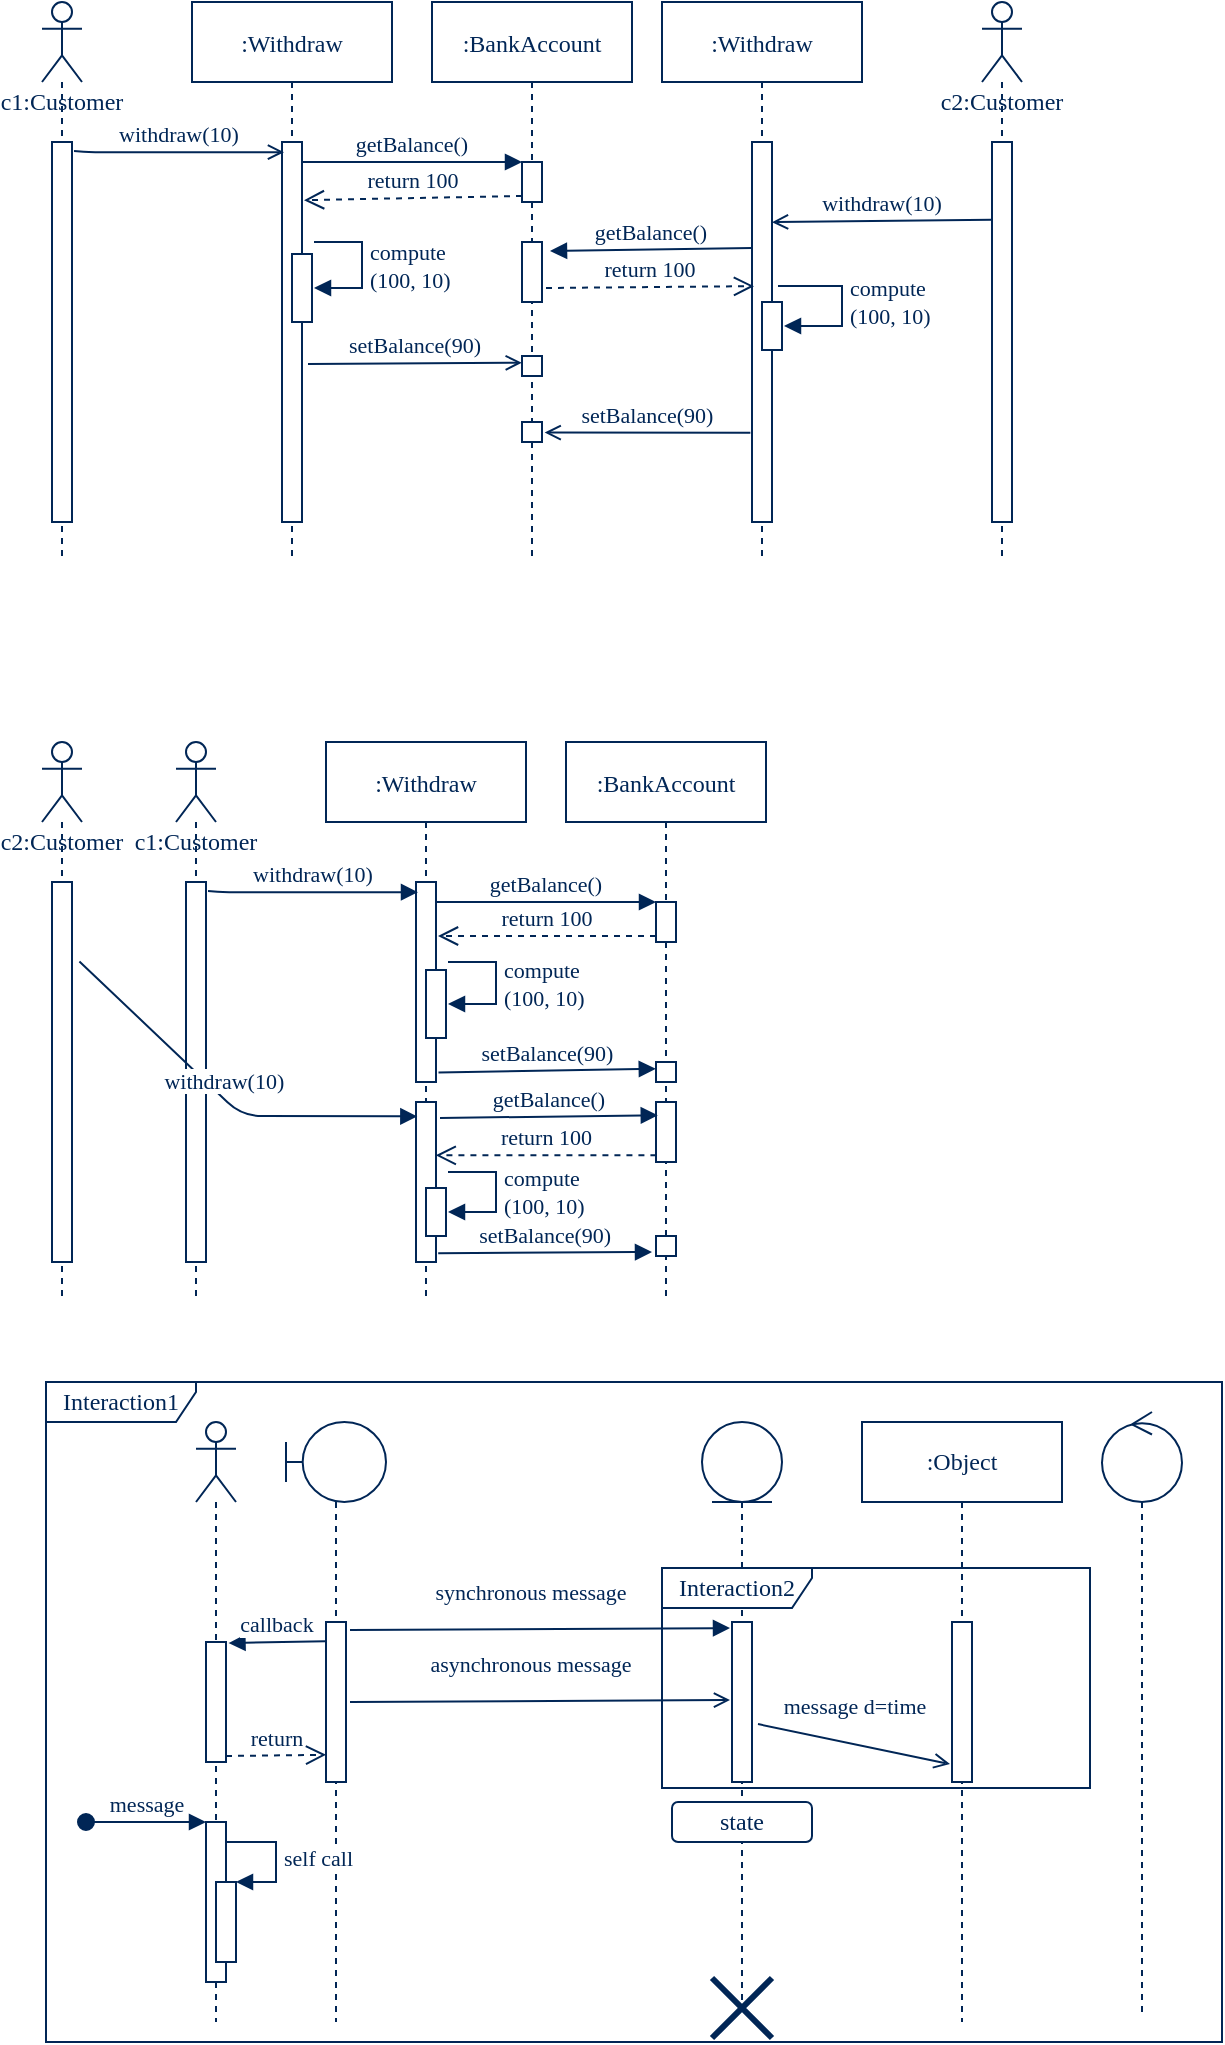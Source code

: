 <mxfile version="13.8.1" type="github">
  <diagram id="kgpKYQtTHZ0yAKxKKP6v" name="Page-1">
    <mxGraphModel dx="698" dy="738" grid="1" gridSize="10" guides="1" tooltips="1" connect="1" arrows="1" fold="1" page="1" pageScale="1" pageWidth="850" pageHeight="1100" math="0" shadow="0">
      <root>
        <mxCell id="0" />
        <mxCell id="1" parent="0" />
        <mxCell id="3nuBFxr9cyL0pnOWT2aG-1" value=":Withdraw" style="shape=umlLifeline;perimeter=lifelinePerimeter;container=1;collapsible=0;recursiveResize=0;rounded=0;shadow=0;strokeWidth=1;fontFamily=TitilliumText25L;fontColor=#012656;strokeColor=#012656;" parent="1" vertex="1">
          <mxGeometry x="105" y="30" width="100" height="280" as="geometry" />
        </mxCell>
        <mxCell id="3nuBFxr9cyL0pnOWT2aG-2" value="" style="points=[];perimeter=orthogonalPerimeter;rounded=0;shadow=0;strokeWidth=1;fontFamily=TitilliumText25L;fontColor=#012656;strokeColor=#012656;" parent="3nuBFxr9cyL0pnOWT2aG-1" vertex="1">
          <mxGeometry x="45" y="70" width="10" height="190" as="geometry" />
        </mxCell>
        <mxCell id="3nuBFxr9cyL0pnOWT2aG-4" value="" style="points=[];perimeter=orthogonalPerimeter;rounded=0;shadow=0;strokeWidth=1;fontFamily=TitilliumText25L;fontColor=#012656;strokeColor=#012656;" parent="3nuBFxr9cyL0pnOWT2aG-1" vertex="1">
          <mxGeometry x="50" y="126" width="10" height="34" as="geometry" />
        </mxCell>
        <mxCell id="c6GwjrSlysV84NY_6Vpw-10" value="compute &lt;br&gt;(100, 10)" style="edgeStyle=orthogonalEdgeStyle;html=1;align=left;spacingLeft=2;endArrow=block;rounded=0;entryX=1.1;entryY=0.5;entryDx=0;entryDy=0;entryPerimeter=0;fontFamily=TitilliumText25L;fontColor=#012656;strokeColor=#012656;" edge="1" target="3nuBFxr9cyL0pnOWT2aG-4" parent="3nuBFxr9cyL0pnOWT2aG-1">
          <mxGeometry relative="1" as="geometry">
            <mxPoint x="61" y="120" as="sourcePoint" />
            <Array as="points">
              <mxPoint x="85" y="120" />
              <mxPoint x="85" y="143" />
            </Array>
            <mxPoint x="65" y="130" as="targetPoint" />
          </mxGeometry>
        </mxCell>
        <mxCell id="3nuBFxr9cyL0pnOWT2aG-5" value=":BankAccount" style="shape=umlLifeline;perimeter=lifelinePerimeter;container=1;collapsible=0;recursiveResize=0;rounded=0;shadow=0;strokeWidth=1;fontFamily=TitilliumText25L;fontColor=#012656;strokeColor=#012656;" parent="1" vertex="1">
          <mxGeometry x="225" y="30" width="100" height="280" as="geometry" />
        </mxCell>
        <mxCell id="3nuBFxr9cyL0pnOWT2aG-6" value="" style="points=[];perimeter=orthogonalPerimeter;rounded=0;shadow=0;strokeWidth=1;fontFamily=TitilliumText25L;fontColor=#012656;strokeColor=#012656;" parent="3nuBFxr9cyL0pnOWT2aG-5" vertex="1">
          <mxGeometry x="45" y="80" width="10" height="20" as="geometry" />
        </mxCell>
        <mxCell id="c6GwjrSlysV84NY_6Vpw-16" value="" style="points=[];perimeter=orthogonalPerimeter;rounded=0;shadow=0;strokeWidth=1;fontFamily=TitilliumText25L;fontColor=#012656;strokeColor=#012656;" vertex="1" parent="3nuBFxr9cyL0pnOWT2aG-5">
          <mxGeometry x="45" y="120" width="10" height="30" as="geometry" />
        </mxCell>
        <mxCell id="c6GwjrSlysV84NY_6Vpw-20" value="" style="points=[];perimeter=orthogonalPerimeter;rounded=0;shadow=0;strokeWidth=1;fontFamily=TitilliumText25L;fontColor=#012656;strokeColor=#012656;" vertex="1" parent="3nuBFxr9cyL0pnOWT2aG-5">
          <mxGeometry x="45" y="177" width="10" height="10" as="geometry" />
        </mxCell>
        <mxCell id="c6GwjrSlysV84NY_6Vpw-21" value="" style="points=[];perimeter=orthogonalPerimeter;rounded=0;shadow=0;strokeWidth=1;fontFamily=TitilliumText25L;fontColor=#012656;strokeColor=#012656;" vertex="1" parent="3nuBFxr9cyL0pnOWT2aG-5">
          <mxGeometry x="45" y="210" width="10" height="10" as="geometry" />
        </mxCell>
        <mxCell id="3nuBFxr9cyL0pnOWT2aG-7" value="return 100" style="verticalAlign=bottom;endArrow=open;dashed=1;endSize=8;exitX=0;exitY=0.85;shadow=0;strokeWidth=1;exitDx=0;exitDy=0;exitPerimeter=0;entryX=1.1;entryY=0.153;entryDx=0;entryDy=0;entryPerimeter=0;fontFamily=TitilliumText25L;fontColor=#012656;strokeColor=#012656;" parent="1" source="3nuBFxr9cyL0pnOWT2aG-6" target="3nuBFxr9cyL0pnOWT2aG-2" edge="1">
          <mxGeometry relative="1" as="geometry">
            <mxPoint x="160" y="131.5" as="targetPoint" />
            <mxPoint x="295" y="131.5" as="sourcePoint" />
          </mxGeometry>
        </mxCell>
        <mxCell id="3nuBFxr9cyL0pnOWT2aG-8" value="getBalance()" style="verticalAlign=bottom;endArrow=block;entryX=0;entryY=0;shadow=0;strokeWidth=1;fontFamily=TitilliumText25L;fontColor=#012656;strokeColor=#012656;" parent="1" source="3nuBFxr9cyL0pnOWT2aG-2" target="3nuBFxr9cyL0pnOWT2aG-6" edge="1">
          <mxGeometry relative="1" as="geometry">
            <mxPoint x="260" y="110" as="sourcePoint" />
          </mxGeometry>
        </mxCell>
        <mxCell id="c6GwjrSlysV84NY_6Vpw-4" value="c1:Customer" style="shape=umlLifeline;participant=umlActor;perimeter=lifelinePerimeter;whiteSpace=wrap;html=1;container=1;collapsible=0;recursiveResize=0;verticalAlign=top;spacingTop=36;outlineConnect=0;fontFamily=TitilliumText25L;fontColor=#012656;strokeColor=#012656;" vertex="1" parent="1">
          <mxGeometry x="30" y="30" width="20" height="280" as="geometry" />
        </mxCell>
        <mxCell id="c6GwjrSlysV84NY_6Vpw-5" value="" style="points=[];perimeter=orthogonalPerimeter;rounded=0;shadow=0;strokeWidth=1;fontFamily=TitilliumText25L;fontColor=#012656;strokeColor=#012656;" vertex="1" parent="c6GwjrSlysV84NY_6Vpw-4">
          <mxGeometry x="5" y="70" width="10" height="190" as="geometry" />
        </mxCell>
        <mxCell id="c6GwjrSlysV84NY_6Vpw-6" value="c2:Customer" style="shape=umlLifeline;participant=umlActor;perimeter=lifelinePerimeter;whiteSpace=wrap;html=1;container=1;collapsible=0;recursiveResize=0;verticalAlign=top;spacingTop=36;outlineConnect=0;fontFamily=TitilliumText25L;fontColor=#012656;strokeColor=#012656;" vertex="1" parent="1">
          <mxGeometry x="500" y="30" width="20" height="280" as="geometry" />
        </mxCell>
        <mxCell id="c6GwjrSlysV84NY_6Vpw-7" value="" style="points=[];perimeter=orthogonalPerimeter;rounded=0;shadow=0;strokeWidth=1;fontFamily=TitilliumText25L;fontColor=#012656;strokeColor=#012656;" vertex="1" parent="c6GwjrSlysV84NY_6Vpw-6">
          <mxGeometry x="5" y="70" width="10" height="190" as="geometry" />
        </mxCell>
        <mxCell id="c6GwjrSlysV84NY_6Vpw-8" value="withdraw(10)" style="verticalAlign=bottom;startArrow=none;endArrow=open;startSize=8;shadow=0;strokeWidth=1;startFill=0;entryX=0.1;entryY=0.211;entryDx=0;entryDy=0;entryPerimeter=0;exitX=1.1;exitY=0.024;exitDx=0;exitDy=0;exitPerimeter=0;fontFamily=TitilliumText25L;fontColor=#012656;strokeColor=#012656;endFill=0;" edge="1" parent="1" source="c6GwjrSlysV84NY_6Vpw-5">
          <mxGeometry relative="1" as="geometry">
            <mxPoint x="-26" y="105" as="sourcePoint" />
            <mxPoint x="151" y="105.09" as="targetPoint" />
            <Array as="points">
              <mxPoint x="55.44" y="105.12" />
            </Array>
          </mxGeometry>
        </mxCell>
        <mxCell id="c6GwjrSlysV84NY_6Vpw-11" value=":Withdraw" style="shape=umlLifeline;perimeter=lifelinePerimeter;container=1;collapsible=0;recursiveResize=0;rounded=0;shadow=0;strokeWidth=1;fontFamily=TitilliumText25L;fontColor=#012656;strokeColor=#012656;" vertex="1" parent="1">
          <mxGeometry x="340" y="30" width="100" height="280" as="geometry" />
        </mxCell>
        <mxCell id="c6GwjrSlysV84NY_6Vpw-12" value="" style="points=[];perimeter=orthogonalPerimeter;rounded=0;shadow=0;strokeWidth=1;fontFamily=TitilliumText25L;fontColor=#012656;strokeColor=#012656;" vertex="1" parent="c6GwjrSlysV84NY_6Vpw-11">
          <mxGeometry x="45" y="70" width="10" height="190" as="geometry" />
        </mxCell>
        <mxCell id="c6GwjrSlysV84NY_6Vpw-13" value="" style="points=[];perimeter=orthogonalPerimeter;rounded=0;shadow=0;strokeWidth=1;fontFamily=TitilliumText25L;fontColor=#012656;strokeColor=#012656;" vertex="1" parent="c6GwjrSlysV84NY_6Vpw-11">
          <mxGeometry x="50" y="150" width="10" height="24" as="geometry" />
        </mxCell>
        <mxCell id="c6GwjrSlysV84NY_6Vpw-14" value="compute &lt;br&gt;(100, 10)" style="edgeStyle=orthogonalEdgeStyle;html=1;align=left;spacingLeft=2;endArrow=block;rounded=0;entryX=1.1;entryY=0.5;entryDx=0;entryDy=0;entryPerimeter=0;exitX=1.3;exitY=0.379;exitDx=0;exitDy=0;exitPerimeter=0;fontFamily=TitilliumText25L;fontColor=#012656;strokeColor=#012656;" edge="1" parent="c6GwjrSlysV84NY_6Vpw-11" target="c6GwjrSlysV84NY_6Vpw-13" source="c6GwjrSlysV84NY_6Vpw-12">
          <mxGeometry relative="1" as="geometry">
            <mxPoint x="61" y="120" as="sourcePoint" />
            <Array as="points">
              <mxPoint x="90" y="142" />
              <mxPoint x="90" y="162" />
            </Array>
            <mxPoint x="65" y="130" as="targetPoint" />
          </mxGeometry>
        </mxCell>
        <mxCell id="c6GwjrSlysV84NY_6Vpw-15" value="withdraw(10)" style="verticalAlign=bottom;startArrow=none;endArrow=open;startSize=8;shadow=0;strokeWidth=1;startFill=0;entryX=1;entryY=0.053;entryDx=0;entryDy=0;entryPerimeter=0;exitX=0;exitY=0.047;exitDx=0;exitDy=0;exitPerimeter=0;fontFamily=TitilliumText25L;fontColor=#012656;strokeColor=#012656;endFill=0;" edge="1" parent="1">
          <mxGeometry relative="1" as="geometry">
            <mxPoint x="505" y="138.93" as="sourcePoint" />
            <mxPoint x="395" y="140.07" as="targetPoint" />
            <Array as="points" />
          </mxGeometry>
        </mxCell>
        <mxCell id="c6GwjrSlysV84NY_6Vpw-17" value="getBalance()" style="verticalAlign=bottom;endArrow=block;shadow=0;strokeWidth=1;exitX=0;exitY=0.279;exitDx=0;exitDy=0;exitPerimeter=0;entryX=1.4;entryY=0.15;entryDx=0;entryDy=0;entryPerimeter=0;fontFamily=TitilliumText25L;fontColor=#012656;strokeColor=#012656;" edge="1" parent="1" source="c6GwjrSlysV84NY_6Vpw-12" target="c6GwjrSlysV84NY_6Vpw-16">
          <mxGeometry relative="1" as="geometry">
            <mxPoint x="270" y="150" as="sourcePoint" />
            <mxPoint x="330" y="170" as="targetPoint" />
          </mxGeometry>
        </mxCell>
        <mxCell id="c6GwjrSlysV84NY_6Vpw-18" value="return 100" style="verticalAlign=bottom;endArrow=open;dashed=1;endSize=8;shadow=0;strokeWidth=1;entryX=0.1;entryY=0.353;entryDx=0;entryDy=0;entryPerimeter=0;exitX=1.2;exitY=0.9;exitDx=0;exitDy=0;exitPerimeter=0;fontFamily=TitilliumText25L;fontColor=#012656;strokeColor=#012656;" edge="1" parent="1">
          <mxGeometry relative="1" as="geometry">
            <mxPoint x="386" y="172.07" as="targetPoint" />
            <mxPoint x="282" y="173" as="sourcePoint" />
          </mxGeometry>
        </mxCell>
        <mxCell id="c6GwjrSlysV84NY_6Vpw-19" value="setBalance(90)" style="verticalAlign=bottom;endArrow=open;shadow=0;strokeWidth=1;exitX=1.3;exitY=0.584;exitDx=0;exitDy=0;exitPerimeter=0;entryX=-0.01;entryY=0.335;entryDx=0;entryDy=0;entryPerimeter=0;fontFamily=TitilliumText25L;fontColor=#012656;strokeColor=#012656;endFill=0;" edge="1" parent="1" source="3nuBFxr9cyL0pnOWT2aG-2" target="c6GwjrSlysV84NY_6Vpw-20">
          <mxGeometry relative="1" as="geometry">
            <mxPoint x="160" y="210" as="sourcePoint" />
            <mxPoint x="250" y="210" as="targetPoint" />
          </mxGeometry>
        </mxCell>
        <mxCell id="c6GwjrSlysV84NY_6Vpw-22" value="setBalance(90)" style="verticalAlign=bottom;endArrow=open;shadow=0;strokeWidth=1;entryX=1.133;entryY=0.529;entryDx=0;entryDy=0;entryPerimeter=0;exitX=-0.081;exitY=0.765;exitDx=0;exitDy=0;exitPerimeter=0;fontFamily=TitilliumText25L;fontColor=#012656;strokeColor=#012656;endFill=0;" edge="1" parent="1" source="c6GwjrSlysV84NY_6Vpw-12" target="c6GwjrSlysV84NY_6Vpw-21">
          <mxGeometry relative="1" as="geometry">
            <mxPoint x="300" y="270.61" as="sourcePoint" />
            <mxPoint x="406.9" y="270.0" as="targetPoint" />
          </mxGeometry>
        </mxCell>
        <mxCell id="c6GwjrSlysV84NY_6Vpw-23" value=":Withdraw" style="shape=umlLifeline;perimeter=lifelinePerimeter;container=1;collapsible=0;recursiveResize=0;rounded=0;shadow=0;strokeWidth=1;fontFamily=TitilliumText25L;fontColor=#012656;strokeColor=#012656;" vertex="1" parent="1">
          <mxGeometry x="172" y="400" width="100" height="280" as="geometry" />
        </mxCell>
        <mxCell id="c6GwjrSlysV84NY_6Vpw-24" value="" style="points=[];perimeter=orthogonalPerimeter;rounded=0;shadow=0;strokeWidth=1;fontFamily=TitilliumText25L;fontColor=#012656;strokeColor=#012656;" vertex="1" parent="c6GwjrSlysV84NY_6Vpw-23">
          <mxGeometry x="45" y="70" width="10" height="100" as="geometry" />
        </mxCell>
        <mxCell id="c6GwjrSlysV84NY_6Vpw-25" value="" style="points=[];perimeter=orthogonalPerimeter;rounded=0;shadow=0;strokeWidth=1;fontFamily=TitilliumText25L;fontColor=#012656;strokeColor=#012656;" vertex="1" parent="c6GwjrSlysV84NY_6Vpw-23">
          <mxGeometry x="50" y="114" width="10" height="34" as="geometry" />
        </mxCell>
        <mxCell id="c6GwjrSlysV84NY_6Vpw-26" value="compute &lt;br&gt;(100, 10)" style="edgeStyle=orthogonalEdgeStyle;html=1;align=left;spacingLeft=2;endArrow=block;rounded=0;entryX=1.1;entryY=0.5;entryDx=0;entryDy=0;entryPerimeter=0;fontFamily=TitilliumText25L;fontColor=#012656;strokeColor=#012656;" edge="1" parent="c6GwjrSlysV84NY_6Vpw-23" target="c6GwjrSlysV84NY_6Vpw-25">
          <mxGeometry relative="1" as="geometry">
            <mxPoint x="61" y="110" as="sourcePoint" />
            <Array as="points">
              <mxPoint x="85" y="110" />
              <mxPoint x="85" y="131" />
            </Array>
            <mxPoint x="65" y="130" as="targetPoint" />
          </mxGeometry>
        </mxCell>
        <mxCell id="c6GwjrSlysV84NY_6Vpw-50" value="compute &lt;br&gt;(100, 10)" style="edgeStyle=orthogonalEdgeStyle;html=1;align=left;spacingLeft=2;endArrow=block;rounded=0;entryX=1.1;entryY=0.5;entryDx=0;entryDy=0;entryPerimeter=0;fontFamily=TitilliumText25L;fontColor=#012656;strokeColor=#012656;" edge="1" parent="c6GwjrSlysV84NY_6Vpw-23" target="c6GwjrSlysV84NY_6Vpw-49">
          <mxGeometry relative="1" as="geometry">
            <mxPoint x="61" y="215" as="sourcePoint" />
            <Array as="points">
              <mxPoint x="85" y="215" />
              <mxPoint x="85" y="235" />
            </Array>
            <mxPoint x="-107" y="-180" as="targetPoint" />
          </mxGeometry>
        </mxCell>
        <mxCell id="c6GwjrSlysV84NY_6Vpw-52" value="" style="points=[];perimeter=orthogonalPerimeter;rounded=0;shadow=0;strokeWidth=1;fontFamily=TitilliumText25L;fontColor=#012656;strokeColor=#012656;" vertex="1" parent="c6GwjrSlysV84NY_6Vpw-23">
          <mxGeometry x="45" y="180" width="10" height="80" as="geometry" />
        </mxCell>
        <mxCell id="c6GwjrSlysV84NY_6Vpw-49" value="" style="points=[];perimeter=orthogonalPerimeter;rounded=0;shadow=0;strokeWidth=1;fontFamily=TitilliumText25L;fontColor=#012656;strokeColor=#012656;" vertex="1" parent="c6GwjrSlysV84NY_6Vpw-23">
          <mxGeometry x="50" y="223" width="10" height="24" as="geometry" />
        </mxCell>
        <mxCell id="c6GwjrSlysV84NY_6Vpw-27" value=":BankAccount" style="shape=umlLifeline;perimeter=lifelinePerimeter;container=1;collapsible=0;recursiveResize=0;rounded=0;shadow=0;strokeWidth=1;fontFamily=TitilliumText25L;fontColor=#012656;strokeColor=#012656;" vertex="1" parent="1">
          <mxGeometry x="292" y="400" width="100" height="280" as="geometry" />
        </mxCell>
        <mxCell id="c6GwjrSlysV84NY_6Vpw-28" value="" style="points=[];perimeter=orthogonalPerimeter;rounded=0;shadow=0;strokeWidth=1;fontFamily=TitilliumText25L;fontColor=#012656;strokeColor=#012656;" vertex="1" parent="c6GwjrSlysV84NY_6Vpw-27">
          <mxGeometry x="45" y="80" width="10" height="20" as="geometry" />
        </mxCell>
        <mxCell id="c6GwjrSlysV84NY_6Vpw-29" value="" style="points=[];perimeter=orthogonalPerimeter;rounded=0;shadow=0;strokeWidth=1;fontFamily=TitilliumText25L;fontColor=#012656;strokeColor=#012656;" vertex="1" parent="c6GwjrSlysV84NY_6Vpw-27">
          <mxGeometry x="45" y="180" width="10" height="30" as="geometry" />
        </mxCell>
        <mxCell id="c6GwjrSlysV84NY_6Vpw-30" value="" style="points=[];perimeter=orthogonalPerimeter;rounded=0;shadow=0;strokeWidth=1;fontFamily=TitilliumText25L;fontColor=#012656;strokeColor=#012656;" vertex="1" parent="c6GwjrSlysV84NY_6Vpw-27">
          <mxGeometry x="45" y="160" width="10" height="10" as="geometry" />
        </mxCell>
        <mxCell id="c6GwjrSlysV84NY_6Vpw-31" value="" style="points=[];perimeter=orthogonalPerimeter;rounded=0;shadow=0;strokeWidth=1;fontFamily=TitilliumText25L;fontColor=#012656;strokeColor=#012656;" vertex="1" parent="c6GwjrSlysV84NY_6Vpw-27">
          <mxGeometry x="45" y="247" width="10" height="10" as="geometry" />
        </mxCell>
        <mxCell id="c6GwjrSlysV84NY_6Vpw-32" value="return 100" style="verticalAlign=bottom;endArrow=open;dashed=1;endSize=8;exitX=0;exitY=0.85;shadow=0;strokeWidth=1;exitDx=0;exitDy=0;exitPerimeter=0;fontFamily=TitilliumText25L;fontColor=#012656;strokeColor=#012656;" edge="1" parent="1" source="c6GwjrSlysV84NY_6Vpw-28">
          <mxGeometry relative="1" as="geometry">
            <mxPoint x="228" y="497" as="targetPoint" />
            <mxPoint x="362" y="501.5" as="sourcePoint" />
          </mxGeometry>
        </mxCell>
        <mxCell id="c6GwjrSlysV84NY_6Vpw-33" value="getBalance()" style="verticalAlign=bottom;endArrow=block;entryX=0;entryY=0;shadow=0;strokeWidth=1;fontFamily=TitilliumText25L;fontColor=#012656;strokeColor=#012656;" edge="1" parent="1" source="c6GwjrSlysV84NY_6Vpw-24" target="c6GwjrSlysV84NY_6Vpw-28">
          <mxGeometry relative="1" as="geometry">
            <mxPoint x="327" y="480" as="sourcePoint" />
          </mxGeometry>
        </mxCell>
        <mxCell id="c6GwjrSlysV84NY_6Vpw-34" value="c1:Customer" style="shape=umlLifeline;participant=umlActor;perimeter=lifelinePerimeter;whiteSpace=wrap;html=1;container=1;collapsible=0;recursiveResize=0;verticalAlign=top;spacingTop=36;outlineConnect=0;fontFamily=TitilliumText25L;fontColor=#012656;strokeColor=#012656;" vertex="1" parent="1">
          <mxGeometry x="97" y="400" width="20" height="280" as="geometry" />
        </mxCell>
        <mxCell id="c6GwjrSlysV84NY_6Vpw-35" value="" style="points=[];perimeter=orthogonalPerimeter;rounded=0;shadow=0;strokeWidth=1;fontFamily=TitilliumText25L;fontColor=#012656;strokeColor=#012656;" vertex="1" parent="c6GwjrSlysV84NY_6Vpw-34">
          <mxGeometry x="5" y="70" width="10" height="190" as="geometry" />
        </mxCell>
        <mxCell id="c6GwjrSlysV84NY_6Vpw-36" value="c2:Customer" style="shape=umlLifeline;participant=umlActor;perimeter=lifelinePerimeter;whiteSpace=wrap;html=1;container=1;collapsible=0;recursiveResize=0;verticalAlign=top;spacingTop=36;outlineConnect=0;fontFamily=TitilliumText25L;fontColor=#012656;strokeColor=#012656;" vertex="1" parent="1">
          <mxGeometry x="30" y="400" width="20" height="280" as="geometry" />
        </mxCell>
        <mxCell id="c6GwjrSlysV84NY_6Vpw-37" value="" style="points=[];perimeter=orthogonalPerimeter;rounded=0;shadow=0;strokeWidth=1;fontFamily=TitilliumText25L;fontColor=#012656;strokeColor=#012656;" vertex="1" parent="c6GwjrSlysV84NY_6Vpw-36">
          <mxGeometry x="5" y="70" width="10" height="190" as="geometry" />
        </mxCell>
        <mxCell id="c6GwjrSlysV84NY_6Vpw-38" value="withdraw(10)" style="verticalAlign=bottom;startArrow=none;endArrow=block;startSize=8;shadow=0;strokeWidth=1;startFill=0;entryX=0.1;entryY=0.211;entryDx=0;entryDy=0;entryPerimeter=0;exitX=1.1;exitY=0.024;exitDx=0;exitDy=0;exitPerimeter=0;fontFamily=TitilliumText25L;fontColor=#012656;strokeColor=#012656;" edge="1" parent="1" source="c6GwjrSlysV84NY_6Vpw-35">
          <mxGeometry relative="1" as="geometry">
            <mxPoint x="41" y="475" as="sourcePoint" />
            <mxPoint x="218.0" y="475.09" as="targetPoint" />
            <Array as="points">
              <mxPoint x="122.44" y="475.12" />
            </Array>
          </mxGeometry>
        </mxCell>
        <mxCell id="c6GwjrSlysV84NY_6Vpw-46" value="setBalance(90)" style="verticalAlign=bottom;endArrow=block;shadow=0;strokeWidth=1;entryX=-0.01;entryY=0.335;entryDx=0;entryDy=0;entryPerimeter=0;fontFamily=TitilliumText25L;fontColor=#012656;strokeColor=#012656;exitX=1.124;exitY=0.952;exitDx=0;exitDy=0;exitPerimeter=0;" edge="1" parent="1" source="c6GwjrSlysV84NY_6Vpw-24" target="c6GwjrSlysV84NY_6Vpw-30">
          <mxGeometry relative="1" as="geometry">
            <mxPoint x="230" y="580" as="sourcePoint" />
            <mxPoint x="317" y="580" as="targetPoint" />
          </mxGeometry>
        </mxCell>
        <mxCell id="c6GwjrSlysV84NY_6Vpw-48" value="withdraw(10)" style="verticalAlign=bottom;startArrow=none;endArrow=block;startSize=8;shadow=0;strokeWidth=1;startFill=0;exitX=1.371;exitY=0.209;exitDx=0;exitDy=0;exitPerimeter=0;fontFamily=TitilliumText25L;fontColor=#012656;strokeColor=#012656;entryX=0.067;entryY=0.09;entryDx=0;entryDy=0;entryPerimeter=0;" edge="1" parent="1" source="c6GwjrSlysV84NY_6Vpw-37" target="c6GwjrSlysV84NY_6Vpw-52">
          <mxGeometry relative="1" as="geometry">
            <mxPoint x="123.0" y="484.56" as="sourcePoint" />
            <mxPoint x="213" y="591" as="targetPoint" />
            <Array as="points">
              <mxPoint x="130" y="587" />
            </Array>
          </mxGeometry>
        </mxCell>
        <mxCell id="c6GwjrSlysV84NY_6Vpw-51" value="setBalance(90)" style="verticalAlign=bottom;endArrow=block;shadow=0;strokeWidth=1;exitX=1.3;exitY=0.584;exitDx=0;exitDy=0;exitPerimeter=0;fontFamily=TitilliumText25L;fontColor=#012656;strokeColor=#012656;" edge="1" parent="1">
          <mxGeometry relative="1" as="geometry">
            <mxPoint x="228.1" y="655.61" as="sourcePoint" />
            <mxPoint x="335" y="655" as="targetPoint" />
          </mxGeometry>
        </mxCell>
        <mxCell id="c6GwjrSlysV84NY_6Vpw-54" value="getBalance()" style="verticalAlign=bottom;endArrow=block;entryX=0.09;entryY=0.221;shadow=0;strokeWidth=1;fontFamily=TitilliumText25L;fontColor=#012656;strokeColor=#012656;entryDx=0;entryDy=0;entryPerimeter=0;" edge="1" parent="1" target="c6GwjrSlysV84NY_6Vpw-29">
          <mxGeometry relative="1" as="geometry">
            <mxPoint x="229" y="588.0" as="sourcePoint" />
            <mxPoint x="339" y="588.0" as="targetPoint" />
          </mxGeometry>
        </mxCell>
        <mxCell id="c6GwjrSlysV84NY_6Vpw-55" value="return 100" style="verticalAlign=bottom;endArrow=open;dashed=1;endSize=8;exitX=0.021;exitY=0.887;shadow=0;strokeWidth=1;exitDx=0;exitDy=0;exitPerimeter=0;fontFamily=TitilliumText25L;fontColor=#012656;strokeColor=#012656;entryX=0.986;entryY=0.333;entryDx=0;entryDy=0;entryPerimeter=0;" edge="1" parent="1" source="c6GwjrSlysV84NY_6Vpw-29" target="c6GwjrSlysV84NY_6Vpw-52">
          <mxGeometry relative="1" as="geometry">
            <mxPoint x="225" y="610" as="targetPoint" />
            <mxPoint x="334" y="610" as="sourcePoint" />
          </mxGeometry>
        </mxCell>
        <mxCell id="c6GwjrSlysV84NY_6Vpw-82" value="Interaction1" style="shape=umlFrame;whiteSpace=wrap;html=1;fontFamily=TitilliumText25L;fontColor=#012656;width=75;height=20;strokeColor=#012656;" vertex="1" parent="1">
          <mxGeometry x="32" y="720" width="588" height="330" as="geometry" />
        </mxCell>
        <mxCell id="c6GwjrSlysV84NY_6Vpw-83" value="" style="shape=umlLifeline;participant=umlActor;perimeter=lifelinePerimeter;whiteSpace=wrap;html=1;container=1;collapsible=0;recursiveResize=0;verticalAlign=top;spacingTop=36;outlineConnect=0;fontFamily=TitilliumText25L;fontColor=#012656;strokeColor=#012656;" vertex="1" parent="1">
          <mxGeometry x="107" y="740" width="20" height="300" as="geometry" />
        </mxCell>
        <mxCell id="c6GwjrSlysV84NY_6Vpw-84" value="" style="html=1;points=[];perimeter=orthogonalPerimeter;fontFamily=TitilliumText25L;fontColor=#012656;strokeColor=#012656;" vertex="1" parent="c6GwjrSlysV84NY_6Vpw-83">
          <mxGeometry x="5" y="110" width="10" height="60" as="geometry" />
        </mxCell>
        <mxCell id="c6GwjrSlysV84NY_6Vpw-85" value="" style="shape=umlLifeline;participant=umlBoundary;perimeter=lifelinePerimeter;whiteSpace=wrap;html=1;container=1;collapsible=0;recursiveResize=0;verticalAlign=top;spacingTop=36;outlineConnect=0;fontFamily=TitilliumText25L;fontColor=#012656;strokeColor=#012656;" vertex="1" parent="1">
          <mxGeometry x="152" y="740" width="50" height="300" as="geometry" />
        </mxCell>
        <mxCell id="c6GwjrSlysV84NY_6Vpw-86" value="" style="html=1;points=[];perimeter=orthogonalPerimeter;fontFamily=TitilliumText25L;fontColor=#012656;strokeColor=#012656;" vertex="1" parent="c6GwjrSlysV84NY_6Vpw-85">
          <mxGeometry x="20" y="100" width="10" height="80" as="geometry" />
        </mxCell>
        <mxCell id="c6GwjrSlysV84NY_6Vpw-87" value="" style="shape=umlLifeline;participant=umlEntity;perimeter=lifelinePerimeter;whiteSpace=wrap;html=1;container=1;collapsible=0;recursiveResize=0;verticalAlign=top;spacingTop=36;outlineConnect=0;fontFamily=TitilliumText25L;fontColor=#012656;strokeColor=#012656;" vertex="1" parent="1">
          <mxGeometry x="360" y="740" width="40" height="295" as="geometry" />
        </mxCell>
        <mxCell id="c6GwjrSlysV84NY_6Vpw-88" value="" style="html=1;points=[];perimeter=orthogonalPerimeter;fontFamily=TitilliumText25L;fontColor=#012656;strokeColor=#012656;" vertex="1" parent="c6GwjrSlysV84NY_6Vpw-87">
          <mxGeometry x="15" y="100" width="10" height="80" as="geometry" />
        </mxCell>
        <mxCell id="c6GwjrSlysV84NY_6Vpw-89" value="" style="shape=umlDestroy;whiteSpace=wrap;html=1;strokeWidth=3;fontFamily=TitilliumText25L;fontColor=#012656;strokeColor=#012656;" vertex="1" parent="c6GwjrSlysV84NY_6Vpw-87">
          <mxGeometry x="5" y="278" width="30" height="30" as="geometry" />
        </mxCell>
        <mxCell id="c6GwjrSlysV84NY_6Vpw-90" value=":Object" style="shape=umlLifeline;perimeter=lifelinePerimeter;whiteSpace=wrap;html=1;container=1;collapsible=0;recursiveResize=0;outlineConnect=0;fontFamily=TitilliumText25L;fontColor=#012656;strokeColor=#012656;" vertex="1" parent="1">
          <mxGeometry x="440" y="740" width="100" height="300" as="geometry" />
        </mxCell>
        <mxCell id="c6GwjrSlysV84NY_6Vpw-91" value="" style="html=1;points=[];perimeter=orthogonalPerimeter;fontFamily=TitilliumText25L;fontColor=#012656;strokeColor=#012656;" vertex="1" parent="c6GwjrSlysV84NY_6Vpw-90">
          <mxGeometry x="45" y="100" width="10" height="80" as="geometry" />
        </mxCell>
        <mxCell id="c6GwjrSlysV84NY_6Vpw-92" value="" style="html=1;points=[];perimeter=orthogonalPerimeter;fontFamily=TitilliumText25L;fontColor=#012656;strokeColor=#012656;" vertex="1" parent="1">
          <mxGeometry x="112" y="940" width="10" height="80" as="geometry" />
        </mxCell>
        <mxCell id="c6GwjrSlysV84NY_6Vpw-93" value="message" style="html=1;verticalAlign=bottom;startArrow=oval;endArrow=block;startSize=8;fontFamily=TitilliumText25L;fontColor=#012656;strokeColor=#012656;" edge="1" parent="1" target="c6GwjrSlysV84NY_6Vpw-92">
          <mxGeometry relative="1" as="geometry">
            <mxPoint x="52" y="940" as="sourcePoint" />
          </mxGeometry>
        </mxCell>
        <mxCell id="c6GwjrSlysV84NY_6Vpw-94" value="" style="html=1;points=[];perimeter=orthogonalPerimeter;fontFamily=TitilliumText25L;fontColor=#012656;strokeColor=#012656;" vertex="1" parent="1">
          <mxGeometry x="117" y="970" width="10" height="40" as="geometry" />
        </mxCell>
        <mxCell id="c6GwjrSlysV84NY_6Vpw-95" value="self call" style="edgeStyle=orthogonalEdgeStyle;html=1;align=left;spacingLeft=2;endArrow=block;rounded=0;entryX=1;entryY=0;fontFamily=TitilliumText25L;fontColor=#012656;strokeColor=#012656;" edge="1" parent="1" target="c6GwjrSlysV84NY_6Vpw-94">
          <mxGeometry relative="1" as="geometry">
            <mxPoint x="122" y="950" as="sourcePoint" />
            <Array as="points">
              <mxPoint x="147" y="950" />
            </Array>
          </mxGeometry>
        </mxCell>
        <mxCell id="c6GwjrSlysV84NY_6Vpw-96" value="return" style="html=1;verticalAlign=bottom;endArrow=open;dashed=1;endSize=8;exitX=1;exitY=0.95;fontFamily=TitilliumText25L;fontColor=#012656;entryX=0.004;entryY=0.83;entryDx=0;entryDy=0;entryPerimeter=0;strokeColor=#012656;" edge="1" parent="1" source="c6GwjrSlysV84NY_6Vpw-84" target="c6GwjrSlysV84NY_6Vpw-86">
          <mxGeometry relative="1" as="geometry">
            <mxPoint x="174" y="909" as="targetPoint" />
          </mxGeometry>
        </mxCell>
        <mxCell id="c6GwjrSlysV84NY_6Vpw-97" value="callback" style="html=1;verticalAlign=bottom;endArrow=block;fontFamily=TitilliumText25L;fontColor=#012656;exitX=-0.01;exitY=0.12;exitDx=0;exitDy=0;exitPerimeter=0;entryX=1.124;entryY=0.009;entryDx=0;entryDy=0;entryPerimeter=0;strokeColor=#012656;" edge="1" parent="1" source="c6GwjrSlysV84NY_6Vpw-86" target="c6GwjrSlysV84NY_6Vpw-84">
          <mxGeometry relative="1" as="geometry">
            <mxPoint x="184" y="850" as="sourcePoint" />
            <mxPoint x="142" y="860" as="targetPoint" />
          </mxGeometry>
        </mxCell>
        <mxCell id="c6GwjrSlysV84NY_6Vpw-98" value="synchronous message" style="html=1;verticalAlign=bottom;endArrow=block;fontFamily=TitilliumText25L;fontColor=#012656;strokeColor=#012656;entryX=-0.1;entryY=0.038;entryDx=0;entryDy=0;entryPerimeter=0;" edge="1" parent="1" target="c6GwjrSlysV84NY_6Vpw-88">
          <mxGeometry x="-0.05" y="10" width="80" relative="1" as="geometry">
            <mxPoint x="184" y="844" as="sourcePoint" />
            <mxPoint x="242" y="844" as="targetPoint" />
            <mxPoint as="offset" />
          </mxGeometry>
        </mxCell>
        <mxCell id="c6GwjrSlysV84NY_6Vpw-99" value="asynchronous message" style="html=1;verticalAlign=bottom;endArrow=open;fontFamily=TitilliumText25L;fontColor=#012656;endFill=0;strokeColor=#012656;entryX=-0.1;entryY=0.488;entryDx=0;entryDy=0;entryPerimeter=0;" edge="1" parent="1" target="c6GwjrSlysV84NY_6Vpw-88">
          <mxGeometry x="-0.05" y="10" width="80" relative="1" as="geometry">
            <mxPoint x="184" y="880" as="sourcePoint" />
            <mxPoint x="242" y="880" as="targetPoint" />
            <mxPoint as="offset" />
          </mxGeometry>
        </mxCell>
        <mxCell id="c6GwjrSlysV84NY_6Vpw-100" value="state" style="rounded=1;whiteSpace=wrap;html=1;fontFamily=TitilliumText25L;fontColor=#012656;strokeColor=#012656;" vertex="1" parent="1">
          <mxGeometry x="345" y="930" width="70" height="20" as="geometry" />
        </mxCell>
        <mxCell id="c6GwjrSlysV84NY_6Vpw-101" value="message d=time" style="html=1;verticalAlign=bottom;endArrow=open;fontFamily=TitilliumText25L;fontColor=#012656;endFill=0;entryX=-0.1;entryY=0.888;entryDx=0;entryDy=0;entryPerimeter=0;strokeColor=#012656;exitX=1.3;exitY=0.638;exitDx=0;exitDy=0;exitPerimeter=0;" edge="1" parent="1" target="c6GwjrSlysV84NY_6Vpw-91" source="c6GwjrSlysV84NY_6Vpw-88">
          <mxGeometry x="-0.05" y="10" width="80" relative="1" as="geometry">
            <mxPoint x="262" y="889.5" as="sourcePoint" />
            <mxPoint x="320" y="889.5" as="targetPoint" />
            <mxPoint as="offset" />
          </mxGeometry>
        </mxCell>
        <mxCell id="c6GwjrSlysV84NY_6Vpw-102" value="Interaction2" style="shape=umlFrame;whiteSpace=wrap;html=1;fontFamily=TitilliumText25L;fontColor=#012656;width=75;height=20;strokeColor=#012656;" vertex="1" parent="1">
          <mxGeometry x="340" y="813" width="214" height="110" as="geometry" />
        </mxCell>
        <mxCell id="c6GwjrSlysV84NY_6Vpw-103" value="" style="shape=umlLifeline;participant=umlControl;perimeter=lifelinePerimeter;whiteSpace=wrap;html=1;container=1;collapsible=0;recursiveResize=0;verticalAlign=top;spacingTop=36;outlineConnect=0;fontFamily=TitilliumText25L;fontColor=#012656;size=45;strokeColor=#012656;" vertex="1" parent="1">
          <mxGeometry x="560" y="735" width="40" height="300" as="geometry" />
        </mxCell>
      </root>
    </mxGraphModel>
  </diagram>
</mxfile>
